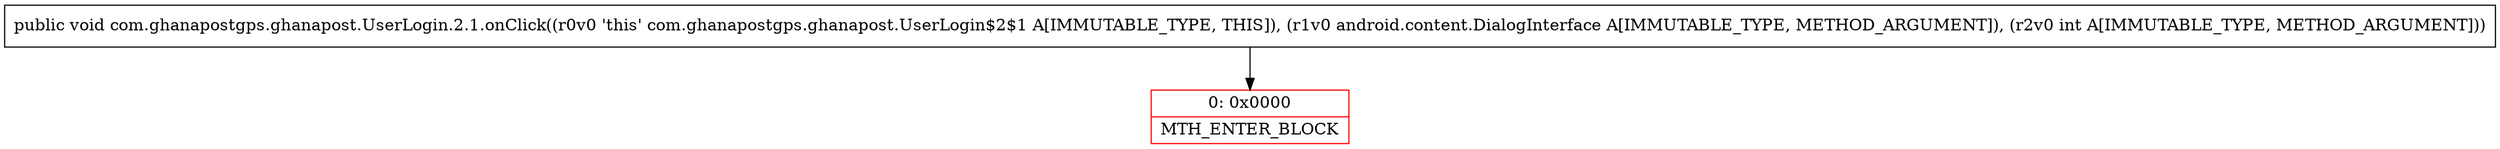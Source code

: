 digraph "CFG forcom.ghanapostgps.ghanapost.UserLogin.2.1.onClick(Landroid\/content\/DialogInterface;I)V" {
subgraph cluster_Region_1523062267 {
label = "R(0)";
node [shape=record,color=blue];
}
Node_0 [shape=record,color=red,label="{0\:\ 0x0000|MTH_ENTER_BLOCK\l}"];
MethodNode[shape=record,label="{public void com.ghanapostgps.ghanapost.UserLogin.2.1.onClick((r0v0 'this' com.ghanapostgps.ghanapost.UserLogin$2$1 A[IMMUTABLE_TYPE, THIS]), (r1v0 android.content.DialogInterface A[IMMUTABLE_TYPE, METHOD_ARGUMENT]), (r2v0 int A[IMMUTABLE_TYPE, METHOD_ARGUMENT])) }"];
MethodNode -> Node_0;
}

